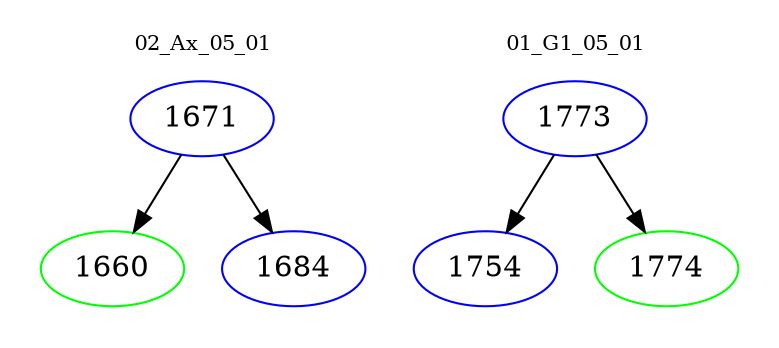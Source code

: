 digraph{
subgraph cluster_0 {
color = white
label = "02_Ax_05_01";
fontsize=10;
T0_1671 [label="1671", color="blue"]
T0_1671 -> T0_1660 [color="black"]
T0_1660 [label="1660", color="green"]
T0_1671 -> T0_1684 [color="black"]
T0_1684 [label="1684", color="blue"]
}
subgraph cluster_1 {
color = white
label = "01_G1_05_01";
fontsize=10;
T1_1773 [label="1773", color="blue"]
T1_1773 -> T1_1754 [color="black"]
T1_1754 [label="1754", color="blue"]
T1_1773 -> T1_1774 [color="black"]
T1_1774 [label="1774", color="green"]
}
}
